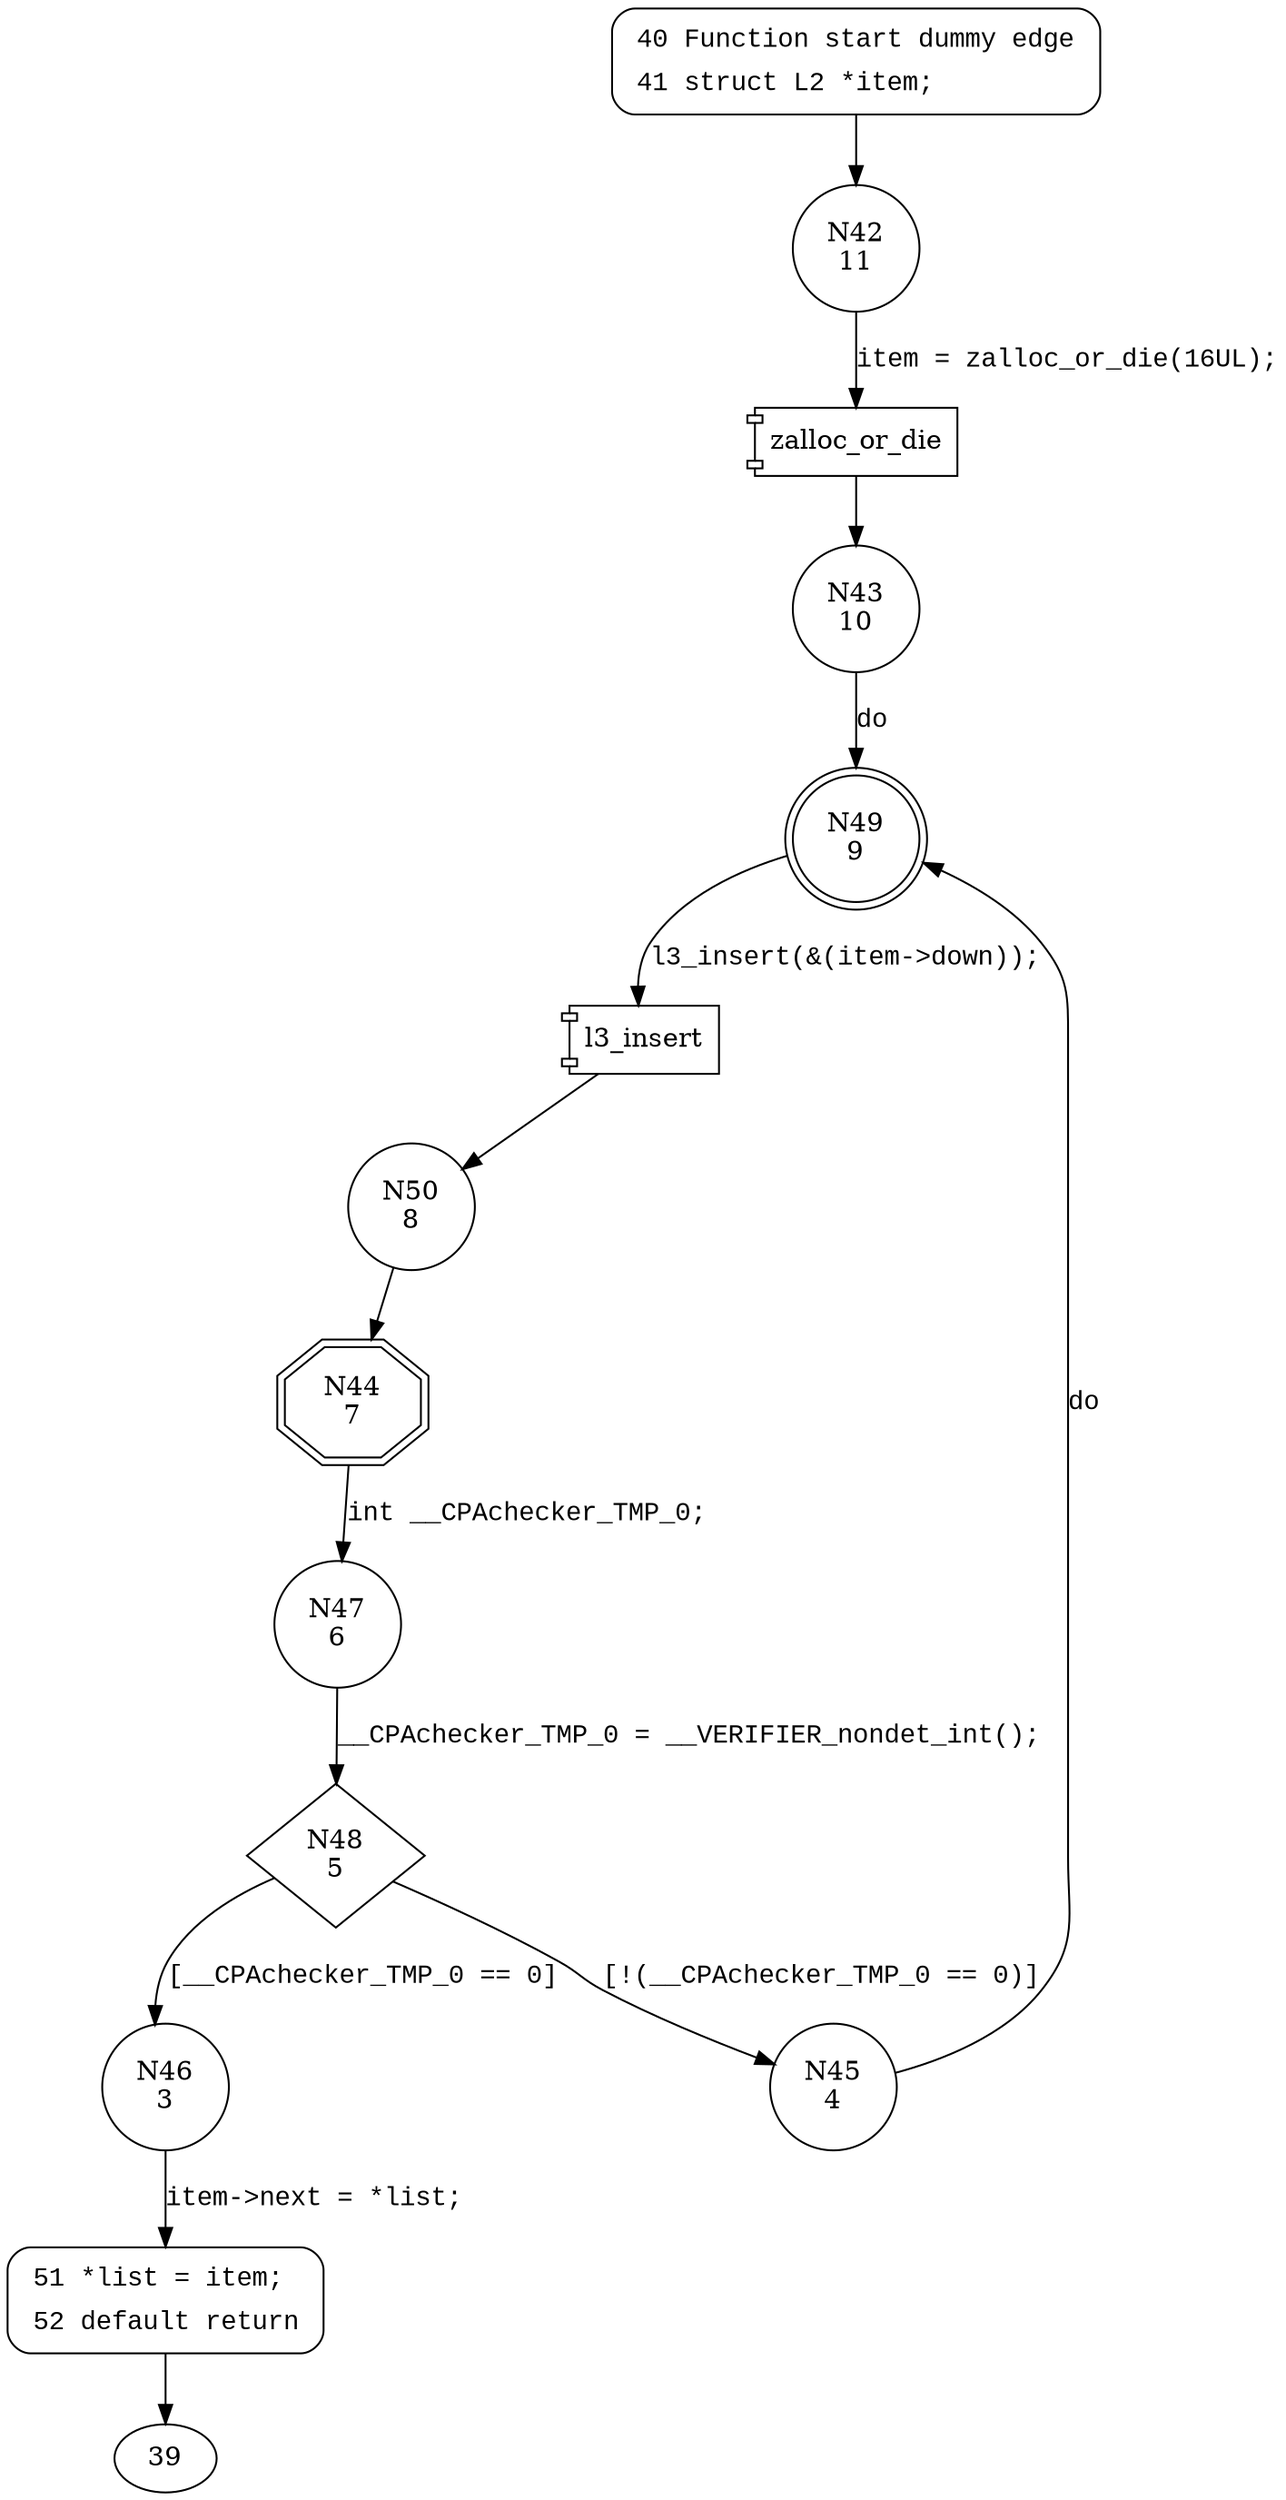 digraph l2_insert {
42 [shape="circle" label="N42\n11"]
43 [shape="circle" label="N43\n10"]
49 [shape="doublecircle" label="N49\n9"]
50 [shape="circle" label="N50\n8"]
44 [shape="doubleoctagon" label="N44\n7"]
47 [shape="circle" label="N47\n6"]
48 [shape="diamond" label="N48\n5"]
46 [shape="circle" label="N46\n3"]
45 [shape="circle" label="N45\n4"]
51 [shape="circle" label="N51\n2"]
40 [style="filled,bold" penwidth="1" fillcolor="white" fontname="Courier New" shape="Mrecord" label=<<table border="0" cellborder="0" cellpadding="3" bgcolor="white"><tr><td align="right">40</td><td align="left">Function start dummy edge</td></tr><tr><td align="right">41</td><td align="left">struct L2 *item;</td></tr></table>>]
40 -> 42[label=""]
51 [style="filled,bold" penwidth="1" fillcolor="white" fontname="Courier New" shape="Mrecord" label=<<table border="0" cellborder="0" cellpadding="3" bgcolor="white"><tr><td align="right">51</td><td align="left">*list = item;</td></tr><tr><td align="right">52</td><td align="left">default return</td></tr></table>>]
51 -> 39[label=""]
100005 [shape="component" label="zalloc_or_die"]
42 -> 100005 [label="item = zalloc_or_die(16UL);" fontname="Courier New"]
100005 -> 43 [label="" fontname="Courier New"]
100006 [shape="component" label="l3_insert"]
49 -> 100006 [label="l3_insert(&(item->down));" fontname="Courier New"]
100006 -> 50 [label="" fontname="Courier New"]
44 -> 47 [label="int __CPAchecker_TMP_0;" fontname="Courier New"]
48 -> 46 [label="[__CPAchecker_TMP_0 == 0]" fontname="Courier New"]
48 -> 45 [label="[!(__CPAchecker_TMP_0 == 0)]" fontname="Courier New"]
46 -> 51 [label="item->next = *list;" fontname="Courier New"]
43 -> 49 [label="do" fontname="Courier New"]
50 -> 44 [label="" fontname="Courier New"]
47 -> 48 [label="__CPAchecker_TMP_0 = __VERIFIER_nondet_int();" fontname="Courier New"]
45 -> 49 [label="do" fontname="Courier New"]
}